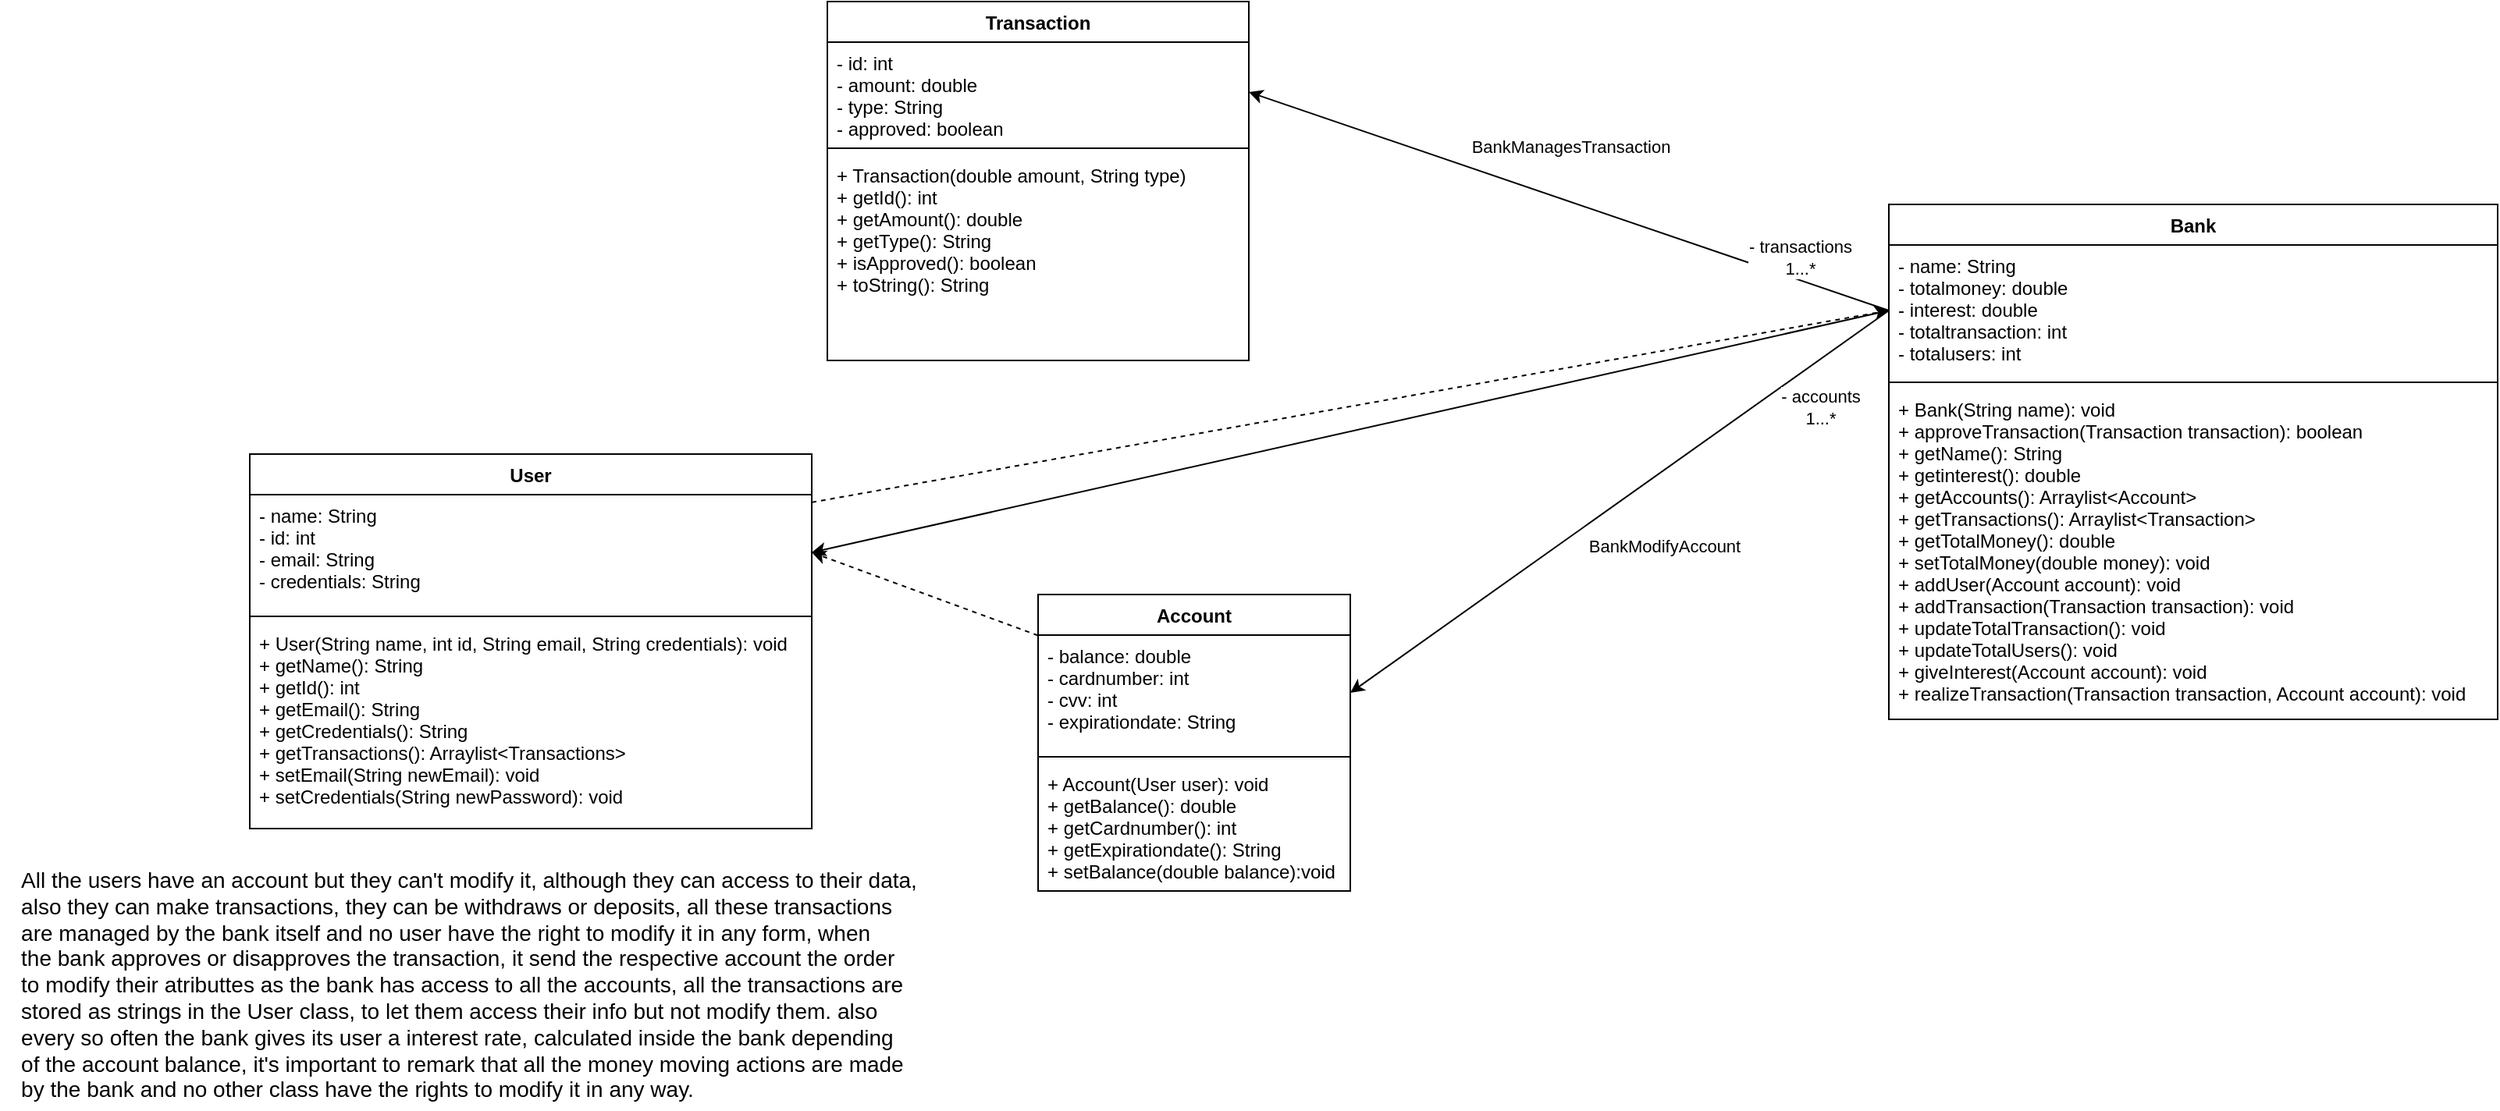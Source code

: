 <mxfile>
    <diagram id="CYzyknSZmxrdaiHbUeU2" name="Página-1">
        <mxGraphModel dx="2127" dy="1826" grid="1" gridSize="10" guides="1" tooltips="1" connect="1" arrows="1" fold="1" page="1" pageScale="1" pageWidth="827" pageHeight="1169" math="0" shadow="0">
            <root>
                <mxCell id="0"/>
                <mxCell id="1" parent="0"/>
                <mxCell id="2" value="User" style="swimlane;fontStyle=1;align=center;verticalAlign=top;childLayout=stackLayout;horizontal=1;startSize=26;horizontalStack=0;resizeParent=1;resizeParentMax=0;resizeLast=0;collapsible=1;marginBottom=0;" parent="1" vertex="1">
                    <mxGeometry x="-530" y="220" width="360" height="240" as="geometry"/>
                </mxCell>
                <mxCell id="3" value="- name: String&#10;- id: int&#10;- email: String&#10;- credentials: String" style="text;strokeColor=none;fillColor=none;align=left;verticalAlign=top;spacingLeft=4;spacingRight=4;overflow=hidden;rotatable=0;points=[[0,0.5],[1,0.5]];portConstraint=eastwest;" parent="2" vertex="1">
                    <mxGeometry y="26" width="360" height="74" as="geometry"/>
                </mxCell>
                <mxCell id="4" value="" style="line;strokeWidth=1;fillColor=none;align=left;verticalAlign=middle;spacingTop=-1;spacingLeft=3;spacingRight=3;rotatable=0;labelPosition=right;points=[];portConstraint=eastwest;strokeColor=inherit;" parent="2" vertex="1">
                    <mxGeometry y="100" width="360" height="8" as="geometry"/>
                </mxCell>
                <mxCell id="5" value="+ User(String name, int id, String email, String credentials): void&#10;+ getName(): String&#10;+ getId(): int&#10;+ getEmail(): String&#10;+ getCredentials(): String&#10;+ getTransactions(): Arraylist&lt;Transactions&gt;&#10;+ setEmail(String newEmail): void&#10;+ setCredentials(String newPassword): void&#10;" style="text;strokeColor=none;fillColor=none;align=left;verticalAlign=top;spacingLeft=4;spacingRight=4;overflow=hidden;rotatable=0;points=[[0,0.5],[1,0.5]];portConstraint=eastwest;" parent="2" vertex="1">
                    <mxGeometry y="108" width="360" height="132" as="geometry"/>
                </mxCell>
                <mxCell id="6" value="Account" style="swimlane;fontStyle=1;align=center;verticalAlign=top;childLayout=stackLayout;horizontal=1;startSize=26;horizontalStack=0;resizeParent=1;resizeParentMax=0;resizeLast=0;collapsible=1;marginBottom=0;" parent="1" vertex="1">
                    <mxGeometry x="-25" y="310" width="200" height="190" as="geometry"/>
                </mxCell>
                <mxCell id="7" value="- balance: double&#10;- cardnumber: int&#10;- cvv: int&#10;- expirationdate: String" style="text;strokeColor=none;fillColor=none;align=left;verticalAlign=top;spacingLeft=4;spacingRight=4;overflow=hidden;rotatable=0;points=[[0,0.5],[1,0.5]];portConstraint=eastwest;" parent="6" vertex="1">
                    <mxGeometry y="26" width="200" height="74" as="geometry"/>
                </mxCell>
                <mxCell id="8" value="" style="line;strokeWidth=1;fillColor=none;align=left;verticalAlign=middle;spacingTop=-1;spacingLeft=3;spacingRight=3;rotatable=0;labelPosition=right;points=[];portConstraint=eastwest;strokeColor=inherit;" parent="6" vertex="1">
                    <mxGeometry y="100" width="200" height="8" as="geometry"/>
                </mxCell>
                <mxCell id="9" value="+ Account(User user): void&#10;+ getBalance(): double&#10;+ getCardnumber(): int&#10;+ getExpirationdate(): String&#10;+ setBalance(double balance):void" style="text;strokeColor=none;fillColor=none;align=left;verticalAlign=top;spacingLeft=4;spacingRight=4;overflow=hidden;rotatable=0;points=[[0,0.5],[1,0.5]];portConstraint=eastwest;" parent="6" vertex="1">
                    <mxGeometry y="108" width="200" height="82" as="geometry"/>
                </mxCell>
                <mxCell id="35" style="edgeStyle=none;html=1;entryX=1;entryY=0.5;entryDx=0;entryDy=0;exitX=0;exitY=0.5;exitDx=0;exitDy=0;" parent="1" source="11" target="21" edge="1">
                    <mxGeometry relative="1" as="geometry"/>
                </mxCell>
                <mxCell id="36" value="BankManagesTransaction" style="edgeLabel;html=1;align=center;verticalAlign=middle;resizable=0;points=[];" parent="35" vertex="1" connectable="0">
                    <mxGeometry x="0.101" relative="1" as="geometry">
                        <mxPoint x="21" y="-28" as="offset"/>
                    </mxGeometry>
                </mxCell>
                <mxCell id="38" value="- transactions&lt;br&gt;1...*" style="edgeLabel;html=1;align=center;verticalAlign=middle;resizable=0;points=[];" parent="35" vertex="1" connectable="0">
                    <mxGeometry x="-0.849" y="-5" relative="1" as="geometry">
                        <mxPoint x="-28" y="-19" as="offset"/>
                    </mxGeometry>
                </mxCell>
                <mxCell id="40" style="edgeStyle=none;html=1;entryX=1;entryY=0.5;entryDx=0;entryDy=0;exitX=0;exitY=0.5;exitDx=0;exitDy=0;" parent="1" source="11" target="7" edge="1">
                    <mxGeometry relative="1" as="geometry">
                        <mxPoint x="470" y="220" as="sourcePoint"/>
                        <mxPoint x="573" y="403" as="targetPoint"/>
                    </mxGeometry>
                </mxCell>
                <mxCell id="41" value="BankModifyAccount" style="edgeLabel;html=1;align=center;verticalAlign=middle;resizable=0;points=[];" parent="40" vertex="1" connectable="0">
                    <mxGeometry x="0.231" relative="1" as="geometry">
                        <mxPoint x="68" as="offset"/>
                    </mxGeometry>
                </mxCell>
                <mxCell id="46" value="- accounts&lt;br&gt;1...*" style="edgeLabel;html=1;align=center;verticalAlign=middle;resizable=0;points=[];" parent="40" vertex="1" connectable="0">
                    <mxGeometry x="-0.814" y="-2" relative="1" as="geometry">
                        <mxPoint x="-11" y="41" as="offset"/>
                    </mxGeometry>
                </mxCell>
                <mxCell id="10" value="Bank" style="swimlane;fontStyle=1;align=center;verticalAlign=top;childLayout=stackLayout;horizontal=1;startSize=26;horizontalStack=0;resizeParent=1;resizeParentMax=0;resizeLast=0;collapsible=1;marginBottom=0;" parent="1" vertex="1">
                    <mxGeometry x="520" y="60" width="390" height="330" as="geometry"/>
                </mxCell>
                <mxCell id="11" value="- name: String&#10;- totalmoney: double&#10;- interest: double&#10;- totaltransaction: int&#10;- totalusers: int" style="text;strokeColor=none;fillColor=none;align=left;verticalAlign=top;spacingLeft=4;spacingRight=4;overflow=hidden;rotatable=0;points=[[0,0.5],[1,0.5]];portConstraint=eastwest;" parent="10" vertex="1">
                    <mxGeometry y="26" width="390" height="84" as="geometry"/>
                </mxCell>
                <mxCell id="12" value="" style="line;strokeWidth=1;fillColor=none;align=left;verticalAlign=middle;spacingTop=-1;spacingLeft=3;spacingRight=3;rotatable=0;labelPosition=right;points=[];portConstraint=eastwest;strokeColor=inherit;" parent="10" vertex="1">
                    <mxGeometry y="110" width="390" height="8" as="geometry"/>
                </mxCell>
                <mxCell id="13" value="+ Bank(String name): void&#10;+ approveTransaction(Transaction transaction): boolean&#10;+ getName(): String&#10;+ getinterest(): double&#10;+ getAccounts(): Arraylist&lt;Account&gt;&#10;+ getTransactions(): Arraylist&lt;Transaction&gt;&#10;+ getTotalMoney(): double&#10;+ setTotalMoney(double money): void&#10;+ addUser(Account account): void&#10;+ addTransaction(Transaction transaction): void&#10;+ updateTotalTransaction(): void&#10;+ updateTotalUsers(): void&#10;+ giveInterest(Account account): void&#10;+ realizeTransaction(Transaction transaction, Account account): void" style="text;strokeColor=none;fillColor=none;align=left;verticalAlign=top;spacingLeft=4;spacingRight=4;overflow=hidden;rotatable=0;points=[[0,0.5],[1,0.5]];portConstraint=eastwest;" parent="10" vertex="1">
                    <mxGeometry y="118" width="390" height="212" as="geometry"/>
                </mxCell>
                <mxCell id="20" value="Transaction" style="swimlane;fontStyle=1;align=center;verticalAlign=top;childLayout=stackLayout;horizontal=1;startSize=26;horizontalStack=0;resizeParent=1;resizeParentMax=0;resizeLast=0;collapsible=1;marginBottom=0;" parent="1" vertex="1">
                    <mxGeometry x="-160" y="-70" width="270" height="230" as="geometry"/>
                </mxCell>
                <mxCell id="21" value="- id: int&#10;- amount: double&#10;- type: String&#10;- approved: boolean" style="text;strokeColor=none;fillColor=none;align=left;verticalAlign=top;spacingLeft=4;spacingRight=4;overflow=hidden;rotatable=0;points=[[0,0.5],[1,0.5]];portConstraint=eastwest;" parent="20" vertex="1">
                    <mxGeometry y="26" width="270" height="64" as="geometry"/>
                </mxCell>
                <mxCell id="22" value="" style="line;strokeWidth=1;fillColor=none;align=left;verticalAlign=middle;spacingTop=-1;spacingLeft=3;spacingRight=3;rotatable=0;labelPosition=right;points=[];portConstraint=eastwest;strokeColor=inherit;" parent="20" vertex="1">
                    <mxGeometry y="90" width="270" height="8" as="geometry"/>
                </mxCell>
                <mxCell id="23" value="+ Transaction(double amount, String type)&#10;+ getId(): int&#10;+ getAmount(): double&#10;+ getType(): String&#10;+ isApproved(): boolean&#10;+ toString(): String" style="text;strokeColor=none;fillColor=none;align=left;verticalAlign=top;spacingLeft=4;spacingRight=4;overflow=hidden;rotatable=0;points=[[0,0.5],[1,0.5]];portConstraint=eastwest;" parent="20" vertex="1">
                    <mxGeometry y="98" width="270" height="132" as="geometry"/>
                </mxCell>
                <mxCell id="48" value="&lt;div style=&quot;text-align: justify;&quot;&gt;&lt;span style=&quot;font-size: 14px; background-color: initial;&quot;&gt;All the users have an account but they can't modify it, although they can access to their data,&lt;/span&gt;&lt;/div&gt;&lt;font style=&quot;font-size: 14px;&quot;&gt;&lt;div style=&quot;text-align: justify;&quot;&gt;&lt;span style=&quot;background-color: initial;&quot;&gt;also they can make transactions, they can be withdraws or deposits, all these transactions&lt;/span&gt;&lt;/div&gt;&lt;div style=&quot;text-align: justify;&quot;&gt;&lt;span style=&quot;background-color: initial;&quot;&gt;are managed by the bank itself and no user have the right to modify it in any form, when&lt;/span&gt;&lt;/div&gt;&lt;div style=&quot;text-align: justify;&quot;&gt;&lt;span style=&quot;background-color: initial;&quot;&gt;the bank approves or disapproves the transaction, it send the respective account the order&lt;/span&gt;&lt;/div&gt;&lt;div style=&quot;text-align: justify;&quot;&gt;&lt;span style=&quot;background-color: initial;&quot;&gt;to modify their atributtes as the bank has access to all the accounts, all the transactions are&amp;nbsp;&lt;/span&gt;&lt;/div&gt;&lt;div style=&quot;text-align: justify;&quot;&gt;&lt;span style=&quot;background-color: initial;&quot;&gt;stored as strings in the User class, to let them access their info but not modify them. also&amp;nbsp;&lt;/span&gt;&lt;/div&gt;&lt;div style=&quot;text-align: justify;&quot;&gt;&lt;span style=&quot;background-color: initial;&quot;&gt;every so often&lt;/span&gt;&lt;span style=&quot;background-color: initial;&quot;&gt;&amp;nbsp;&lt;/span&gt;&lt;span style=&quot;background-color: initial;&quot;&gt;the bank gives its user a interest rate, calculated inside the bank depending&amp;nbsp;&lt;/span&gt;&lt;/div&gt;&lt;div style=&quot;text-align: justify;&quot;&gt;&lt;span style=&quot;background-color: initial;&quot;&gt;of the account&amp;nbsp;&lt;/span&gt;&lt;span style=&quot;background-color: initial;&quot;&gt;balance, it's important to remark that all the money moving actions are made&amp;nbsp;&lt;/span&gt;&lt;/div&gt;&lt;div style=&quot;text-align: justify;&quot;&gt;&lt;span style=&quot;background-color: initial;&quot;&gt;by the bank&amp;nbsp;&lt;/span&gt;&lt;span style=&quot;background-color: initial;&quot;&gt;and no other class have the rights to modify it in any way.&lt;/span&gt;&lt;/div&gt;&lt;/font&gt;" style="text;html=1;align=center;verticalAlign=middle;resizable=0;points=[];autosize=1;strokeColor=none;fillColor=none;" parent="1" vertex="1">
                    <mxGeometry x="-690" y="480" width="600" height="160" as="geometry"/>
                </mxCell>
                <mxCell id="49" style="edgeStyle=none;html=1;dashed=1;entryX=0;entryY=0.5;entryDx=0;entryDy=0;" edge="1" parent="1" source="3" target="11">
                    <mxGeometry relative="1" as="geometry"/>
                </mxCell>
                <mxCell id="50" style="edgeStyle=none;html=1;entryX=1;entryY=0.5;entryDx=0;entryDy=0;exitX=0;exitY=0.5;exitDx=0;exitDy=0;" edge="1" parent="1" source="11" target="3">
                    <mxGeometry relative="1" as="geometry"/>
                </mxCell>
                <mxCell id="51" style="edgeStyle=none;html=1;entryX=1;entryY=0.5;entryDx=0;entryDy=0;dashed=1;" edge="1" parent="1" source="7" target="3">
                    <mxGeometry relative="1" as="geometry"/>
                </mxCell>
            </root>
        </mxGraphModel>
    </diagram>
</mxfile>
